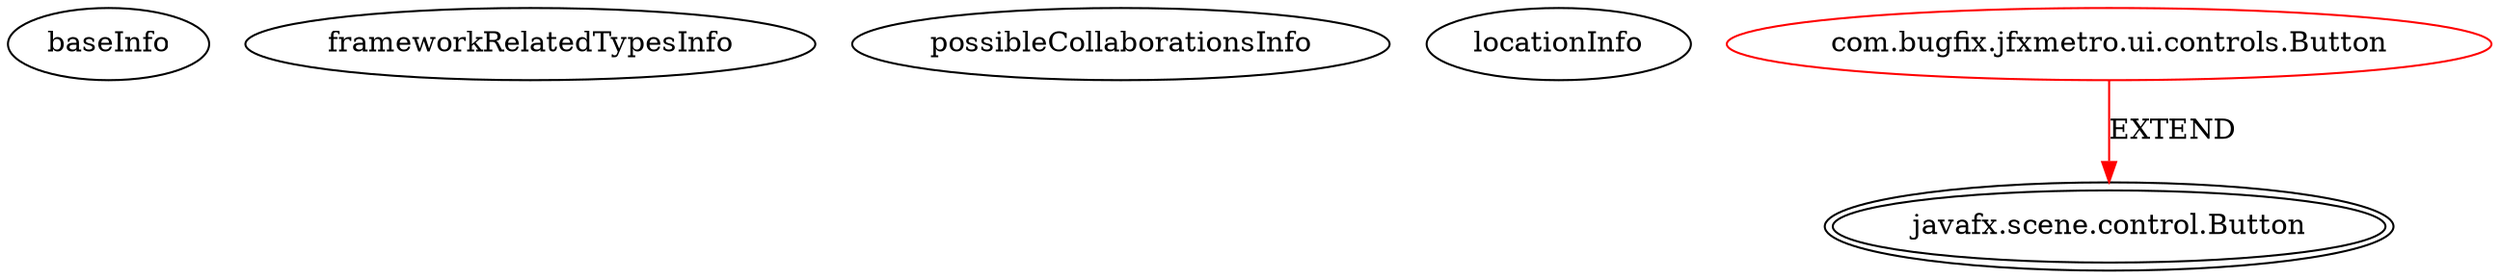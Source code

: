 digraph {
baseInfo[graphId=4051,category="extension_graph",isAnonymous=false,possibleRelation=false]
frameworkRelatedTypesInfo[0="javafx.scene.control.Button"]
possibleCollaborationsInfo[]
locationInfo[projectName="rtvasan08-JFxMetroControls",filePath="/rtvasan08-JFxMetroControls/JFxMetroControls-master/src/com/bugfix/jfxmetro/ui/controls/Button.java",contextSignature="Button",graphId="4051"]
0[label="com.bugfix.jfxmetro.ui.controls.Button",vertexType="ROOT_CLIENT_CLASS_DECLARATION",isFrameworkType=false,color=red]
1[label="javafx.scene.control.Button",vertexType="FRAMEWORK_CLASS_TYPE",isFrameworkType=true,peripheries=2]
0->1[label="EXTEND",color=red]
}
